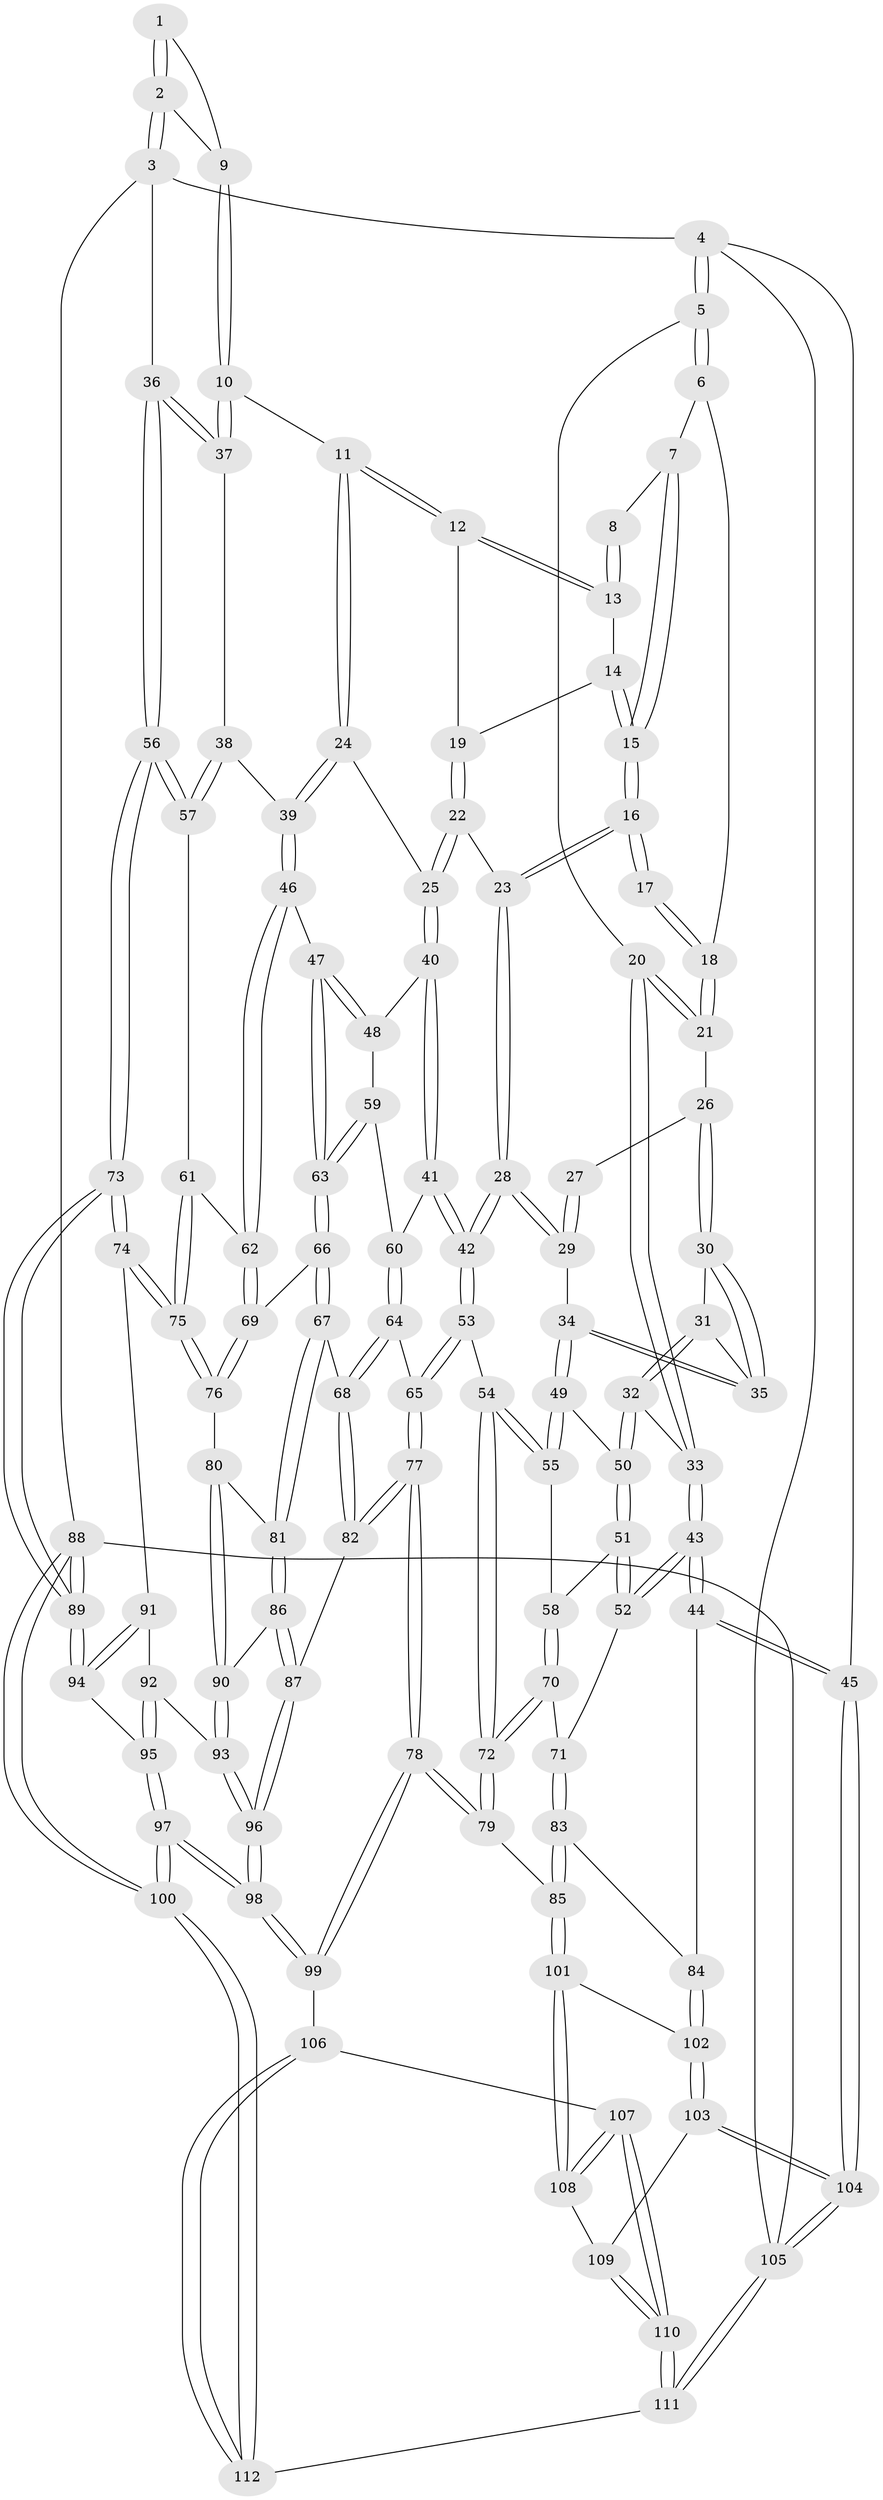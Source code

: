 // Generated by graph-tools (version 1.1) at 2025/03/03/09/25 03:03:22]
// undirected, 112 vertices, 277 edges
graph export_dot {
graph [start="1"]
  node [color=gray90,style=filled];
  1 [pos="+0.8982761679203369+0"];
  2 [pos="+1+0"];
  3 [pos="+1+0"];
  4 [pos="+0+0"];
  5 [pos="+0+0"];
  6 [pos="+0.5708449598013307+0"];
  7 [pos="+0.5900718351641887+0"];
  8 [pos="+0.7794427757140797+0"];
  9 [pos="+0.9105512620743055+0.1320384663943029"];
  10 [pos="+0.9105324977592344+0.13221232405875508"];
  11 [pos="+0.8806093591403292+0.1312109259522699"];
  12 [pos="+0.8049472771781673+0.059194695809797214"];
  13 [pos="+0.7722865736047674+0"];
  14 [pos="+0.7205351658452107+0.04160444131271181"];
  15 [pos="+0.6630813136969625+0.0748597833839301"];
  16 [pos="+0.6371837868460736+0.13266214774472795"];
  17 [pos="+0.5832681815456141+0.09524340537455896"];
  18 [pos="+0.532974218131687+0"];
  19 [pos="+0.7516443622173647+0.08036803178805595"];
  20 [pos="+0.10953008184713092+0"];
  21 [pos="+0.42922533187842865+0.09418501974760464"];
  22 [pos="+0.7241782165869806+0.1726951846412158"];
  23 [pos="+0.6448738276172266+0.15133574410503045"];
  24 [pos="+0.7492261150673766+0.18998041807665225"];
  25 [pos="+0.7477404318408185+0.18980011388332735"];
  26 [pos="+0.43483256712983953+0.11186477410224693"];
  27 [pos="+0.5330503933696592+0.11571749900823246"];
  28 [pos="+0.5666949255672757+0.2549979660279324"];
  29 [pos="+0.5154715198233358+0.24051036498260234"];
  30 [pos="+0.4344929287024993+0.11583905007344393"];
  31 [pos="+0.3093512068631112+0.18809360007018938"];
  32 [pos="+0.26005931397979093+0.1986856453192015"];
  33 [pos="+0.20144550782340515+0.16654070242495322"];
  34 [pos="+0.4677825902622718+0.23544389237877741"];
  35 [pos="+0.4563986175059594+0.21300769708342815"];
  36 [pos="+1+0.20656716076145482"];
  37 [pos="+0.9335315149000135+0.1528054286878031"];
  38 [pos="+0.8908713191934164+0.2764541474157179"];
  39 [pos="+0.8289150087740174+0.29911954450986367"];
  40 [pos="+0.7065583384679409+0.286496741406425"];
  41 [pos="+0.6235016392228857+0.29921004113067134"];
  42 [pos="+0.5873028646482144+0.2999635301754102"];
  43 [pos="+0.10743037327895658+0.40393014906015834"];
  44 [pos="+0+0.5097351284931074"];
  45 [pos="+0+0.5104513454688807"];
  46 [pos="+0.8081861116235189+0.33976495262635004"];
  47 [pos="+0.7988133791848743+0.3450589899294056"];
  48 [pos="+0.7287141571595717+0.3204917777991573"];
  49 [pos="+0.466225886714072+0.23717004656555646"];
  50 [pos="+0.3207864785673536+0.2756977474779737"];
  51 [pos="+0.32390392335352375+0.31303719677311004"];
  52 [pos="+0.2539804388729351+0.4018275468508361"];
  53 [pos="+0.5790910016758576+0.3874682350177562"];
  54 [pos="+0.515803437517718+0.40662050640209113"];
  55 [pos="+0.4302573390812679+0.3549521172429651"];
  56 [pos="+1+0.35648254756960623"];
  57 [pos="+0.9764536866944536+0.3658240132743922"];
  58 [pos="+0.4063177347907827+0.3640410086816309"];
  59 [pos="+0.7037180077742123+0.3540610364771116"];
  60 [pos="+0.7014010411459679+0.35638281337177524"];
  61 [pos="+0.9559542908152036+0.38174455955221354"];
  62 [pos="+0.8891637787820403+0.40859412862670674"];
  63 [pos="+0.7738490259175206+0.40022459163363017"];
  64 [pos="+0.6694147783500217+0.42074255503676794"];
  65 [pos="+0.5955620638896388+0.4039473383334119"];
  66 [pos="+0.7660494411428095+0.4214641242561524"];
  67 [pos="+0.7406161314641395+0.45331808732486667"];
  68 [pos="+0.704996652578452+0.44627443689419183"];
  69 [pos="+0.8748487409733348+0.4387457350100062"];
  70 [pos="+0.37415252542753186+0.43681757295544693"];
  71 [pos="+0.3270656581860615+0.45649371839777725"];
  72 [pos="+0.4656878269374047+0.4906425200609146"];
  73 [pos="+1+0.49708884085023725"];
  74 [pos="+0.9450974543234419+0.5115121542808422"];
  75 [pos="+0.9422119892167315+0.5088955331945403"];
  76 [pos="+0.8720335234354616+0.48592853126903374"];
  77 [pos="+0.5837201126862775+0.5963499995894266"];
  78 [pos="+0.4993838164427598+0.6539969478507043"];
  79 [pos="+0.48477222922878965+0.650707606344358"];
  80 [pos="+0.8582851182543915+0.49744811703738095"];
  81 [pos="+0.7500869208939044+0.47027493167413403"];
  82 [pos="+0.6158921710950936+0.5909714083532756"];
  83 [pos="+0.31842329215855797+0.6168872276424412"];
  84 [pos="+0.2612963729841418+0.6274178629342675"];
  85 [pos="+0.44383260694251253+0.6594247818640305"];
  86 [pos="+0.7501201586955646+0.5454888434725513"];
  87 [pos="+0.6844600207931292+0.6004449333266586"];
  88 [pos="+1+1"];
  89 [pos="+1+0.4999060546080651"];
  90 [pos="+0.8392272786323757+0.5898997108929366"];
  91 [pos="+0.9348237125177368+0.5547791484705071"];
  92 [pos="+0.9306229117485482+0.5584517733986083"];
  93 [pos="+0.8456519615712613+0.6036676636867897"];
  94 [pos="+0.9684769510112464+0.5845851894052112"];
  95 [pos="+0.9460366660557761+0.6761048956809848"];
  96 [pos="+0.8555179673975319+0.8038070782778115"];
  97 [pos="+0.9175950206274324+0.8800327308638743"];
  98 [pos="+0.8690021743421728+0.8445094264548169"];
  99 [pos="+0.6168968281483064+0.8235843888457938"];
  100 [pos="+1+1"];
  101 [pos="+0.3954612828225799+0.7650206628836674"];
  102 [pos="+0.2288855260939554+0.7683798271887224"];
  103 [pos="+0.19997184375911006+0.8404576346546395"];
  104 [pos="+0+1"];
  105 [pos="+0+1"];
  106 [pos="+0.5710531655060808+0.8811774695746034"];
  107 [pos="+0.45875481295970516+0.9066178409840718"];
  108 [pos="+0.37880399670272075+0.8198576607981247"];
  109 [pos="+0.2863894419625348+0.87341849775307"];
  110 [pos="+0.3596097122696572+1"];
  111 [pos="+0.3449118579001492+1"];
  112 [pos="+0.5759639930179522+1"];
  1 -- 2;
  1 -- 2;
  1 -- 9;
  2 -- 3;
  2 -- 3;
  2 -- 9;
  3 -- 4;
  3 -- 36;
  3 -- 88;
  4 -- 5;
  4 -- 5;
  4 -- 45;
  4 -- 105;
  5 -- 6;
  5 -- 6;
  5 -- 20;
  6 -- 7;
  6 -- 18;
  7 -- 8;
  7 -- 15;
  7 -- 15;
  8 -- 13;
  8 -- 13;
  9 -- 10;
  9 -- 10;
  10 -- 11;
  10 -- 37;
  10 -- 37;
  11 -- 12;
  11 -- 12;
  11 -- 24;
  11 -- 24;
  12 -- 13;
  12 -- 13;
  12 -- 19;
  13 -- 14;
  14 -- 15;
  14 -- 15;
  14 -- 19;
  15 -- 16;
  15 -- 16;
  16 -- 17;
  16 -- 17;
  16 -- 23;
  16 -- 23;
  17 -- 18;
  17 -- 18;
  18 -- 21;
  18 -- 21;
  19 -- 22;
  19 -- 22;
  20 -- 21;
  20 -- 21;
  20 -- 33;
  20 -- 33;
  21 -- 26;
  22 -- 23;
  22 -- 25;
  22 -- 25;
  23 -- 28;
  23 -- 28;
  24 -- 25;
  24 -- 39;
  24 -- 39;
  25 -- 40;
  25 -- 40;
  26 -- 27;
  26 -- 30;
  26 -- 30;
  27 -- 29;
  27 -- 29;
  28 -- 29;
  28 -- 29;
  28 -- 42;
  28 -- 42;
  29 -- 34;
  30 -- 31;
  30 -- 35;
  30 -- 35;
  31 -- 32;
  31 -- 32;
  31 -- 35;
  32 -- 33;
  32 -- 50;
  32 -- 50;
  33 -- 43;
  33 -- 43;
  34 -- 35;
  34 -- 35;
  34 -- 49;
  34 -- 49;
  36 -- 37;
  36 -- 37;
  36 -- 56;
  36 -- 56;
  37 -- 38;
  38 -- 39;
  38 -- 57;
  38 -- 57;
  39 -- 46;
  39 -- 46;
  40 -- 41;
  40 -- 41;
  40 -- 48;
  41 -- 42;
  41 -- 42;
  41 -- 60;
  42 -- 53;
  42 -- 53;
  43 -- 44;
  43 -- 44;
  43 -- 52;
  43 -- 52;
  44 -- 45;
  44 -- 45;
  44 -- 84;
  45 -- 104;
  45 -- 104;
  46 -- 47;
  46 -- 62;
  46 -- 62;
  47 -- 48;
  47 -- 48;
  47 -- 63;
  47 -- 63;
  48 -- 59;
  49 -- 50;
  49 -- 55;
  49 -- 55;
  50 -- 51;
  50 -- 51;
  51 -- 52;
  51 -- 52;
  51 -- 58;
  52 -- 71;
  53 -- 54;
  53 -- 65;
  53 -- 65;
  54 -- 55;
  54 -- 55;
  54 -- 72;
  54 -- 72;
  55 -- 58;
  56 -- 57;
  56 -- 57;
  56 -- 73;
  56 -- 73;
  57 -- 61;
  58 -- 70;
  58 -- 70;
  59 -- 60;
  59 -- 63;
  59 -- 63;
  60 -- 64;
  60 -- 64;
  61 -- 62;
  61 -- 75;
  61 -- 75;
  62 -- 69;
  62 -- 69;
  63 -- 66;
  63 -- 66;
  64 -- 65;
  64 -- 68;
  64 -- 68;
  65 -- 77;
  65 -- 77;
  66 -- 67;
  66 -- 67;
  66 -- 69;
  67 -- 68;
  67 -- 81;
  67 -- 81;
  68 -- 82;
  68 -- 82;
  69 -- 76;
  69 -- 76;
  70 -- 71;
  70 -- 72;
  70 -- 72;
  71 -- 83;
  71 -- 83;
  72 -- 79;
  72 -- 79;
  73 -- 74;
  73 -- 74;
  73 -- 89;
  73 -- 89;
  74 -- 75;
  74 -- 75;
  74 -- 91;
  75 -- 76;
  75 -- 76;
  76 -- 80;
  77 -- 78;
  77 -- 78;
  77 -- 82;
  77 -- 82;
  78 -- 79;
  78 -- 79;
  78 -- 99;
  78 -- 99;
  79 -- 85;
  80 -- 81;
  80 -- 90;
  80 -- 90;
  81 -- 86;
  81 -- 86;
  82 -- 87;
  83 -- 84;
  83 -- 85;
  83 -- 85;
  84 -- 102;
  84 -- 102;
  85 -- 101;
  85 -- 101;
  86 -- 87;
  86 -- 87;
  86 -- 90;
  87 -- 96;
  87 -- 96;
  88 -- 89;
  88 -- 89;
  88 -- 100;
  88 -- 100;
  88 -- 105;
  89 -- 94;
  89 -- 94;
  90 -- 93;
  90 -- 93;
  91 -- 92;
  91 -- 94;
  91 -- 94;
  92 -- 93;
  92 -- 95;
  92 -- 95;
  93 -- 96;
  93 -- 96;
  94 -- 95;
  95 -- 97;
  95 -- 97;
  96 -- 98;
  96 -- 98;
  97 -- 98;
  97 -- 98;
  97 -- 100;
  97 -- 100;
  98 -- 99;
  98 -- 99;
  99 -- 106;
  100 -- 112;
  100 -- 112;
  101 -- 102;
  101 -- 108;
  101 -- 108;
  102 -- 103;
  102 -- 103;
  103 -- 104;
  103 -- 104;
  103 -- 109;
  104 -- 105;
  104 -- 105;
  105 -- 111;
  105 -- 111;
  106 -- 107;
  106 -- 112;
  106 -- 112;
  107 -- 108;
  107 -- 108;
  107 -- 110;
  107 -- 110;
  108 -- 109;
  109 -- 110;
  109 -- 110;
  110 -- 111;
  110 -- 111;
  111 -- 112;
}
